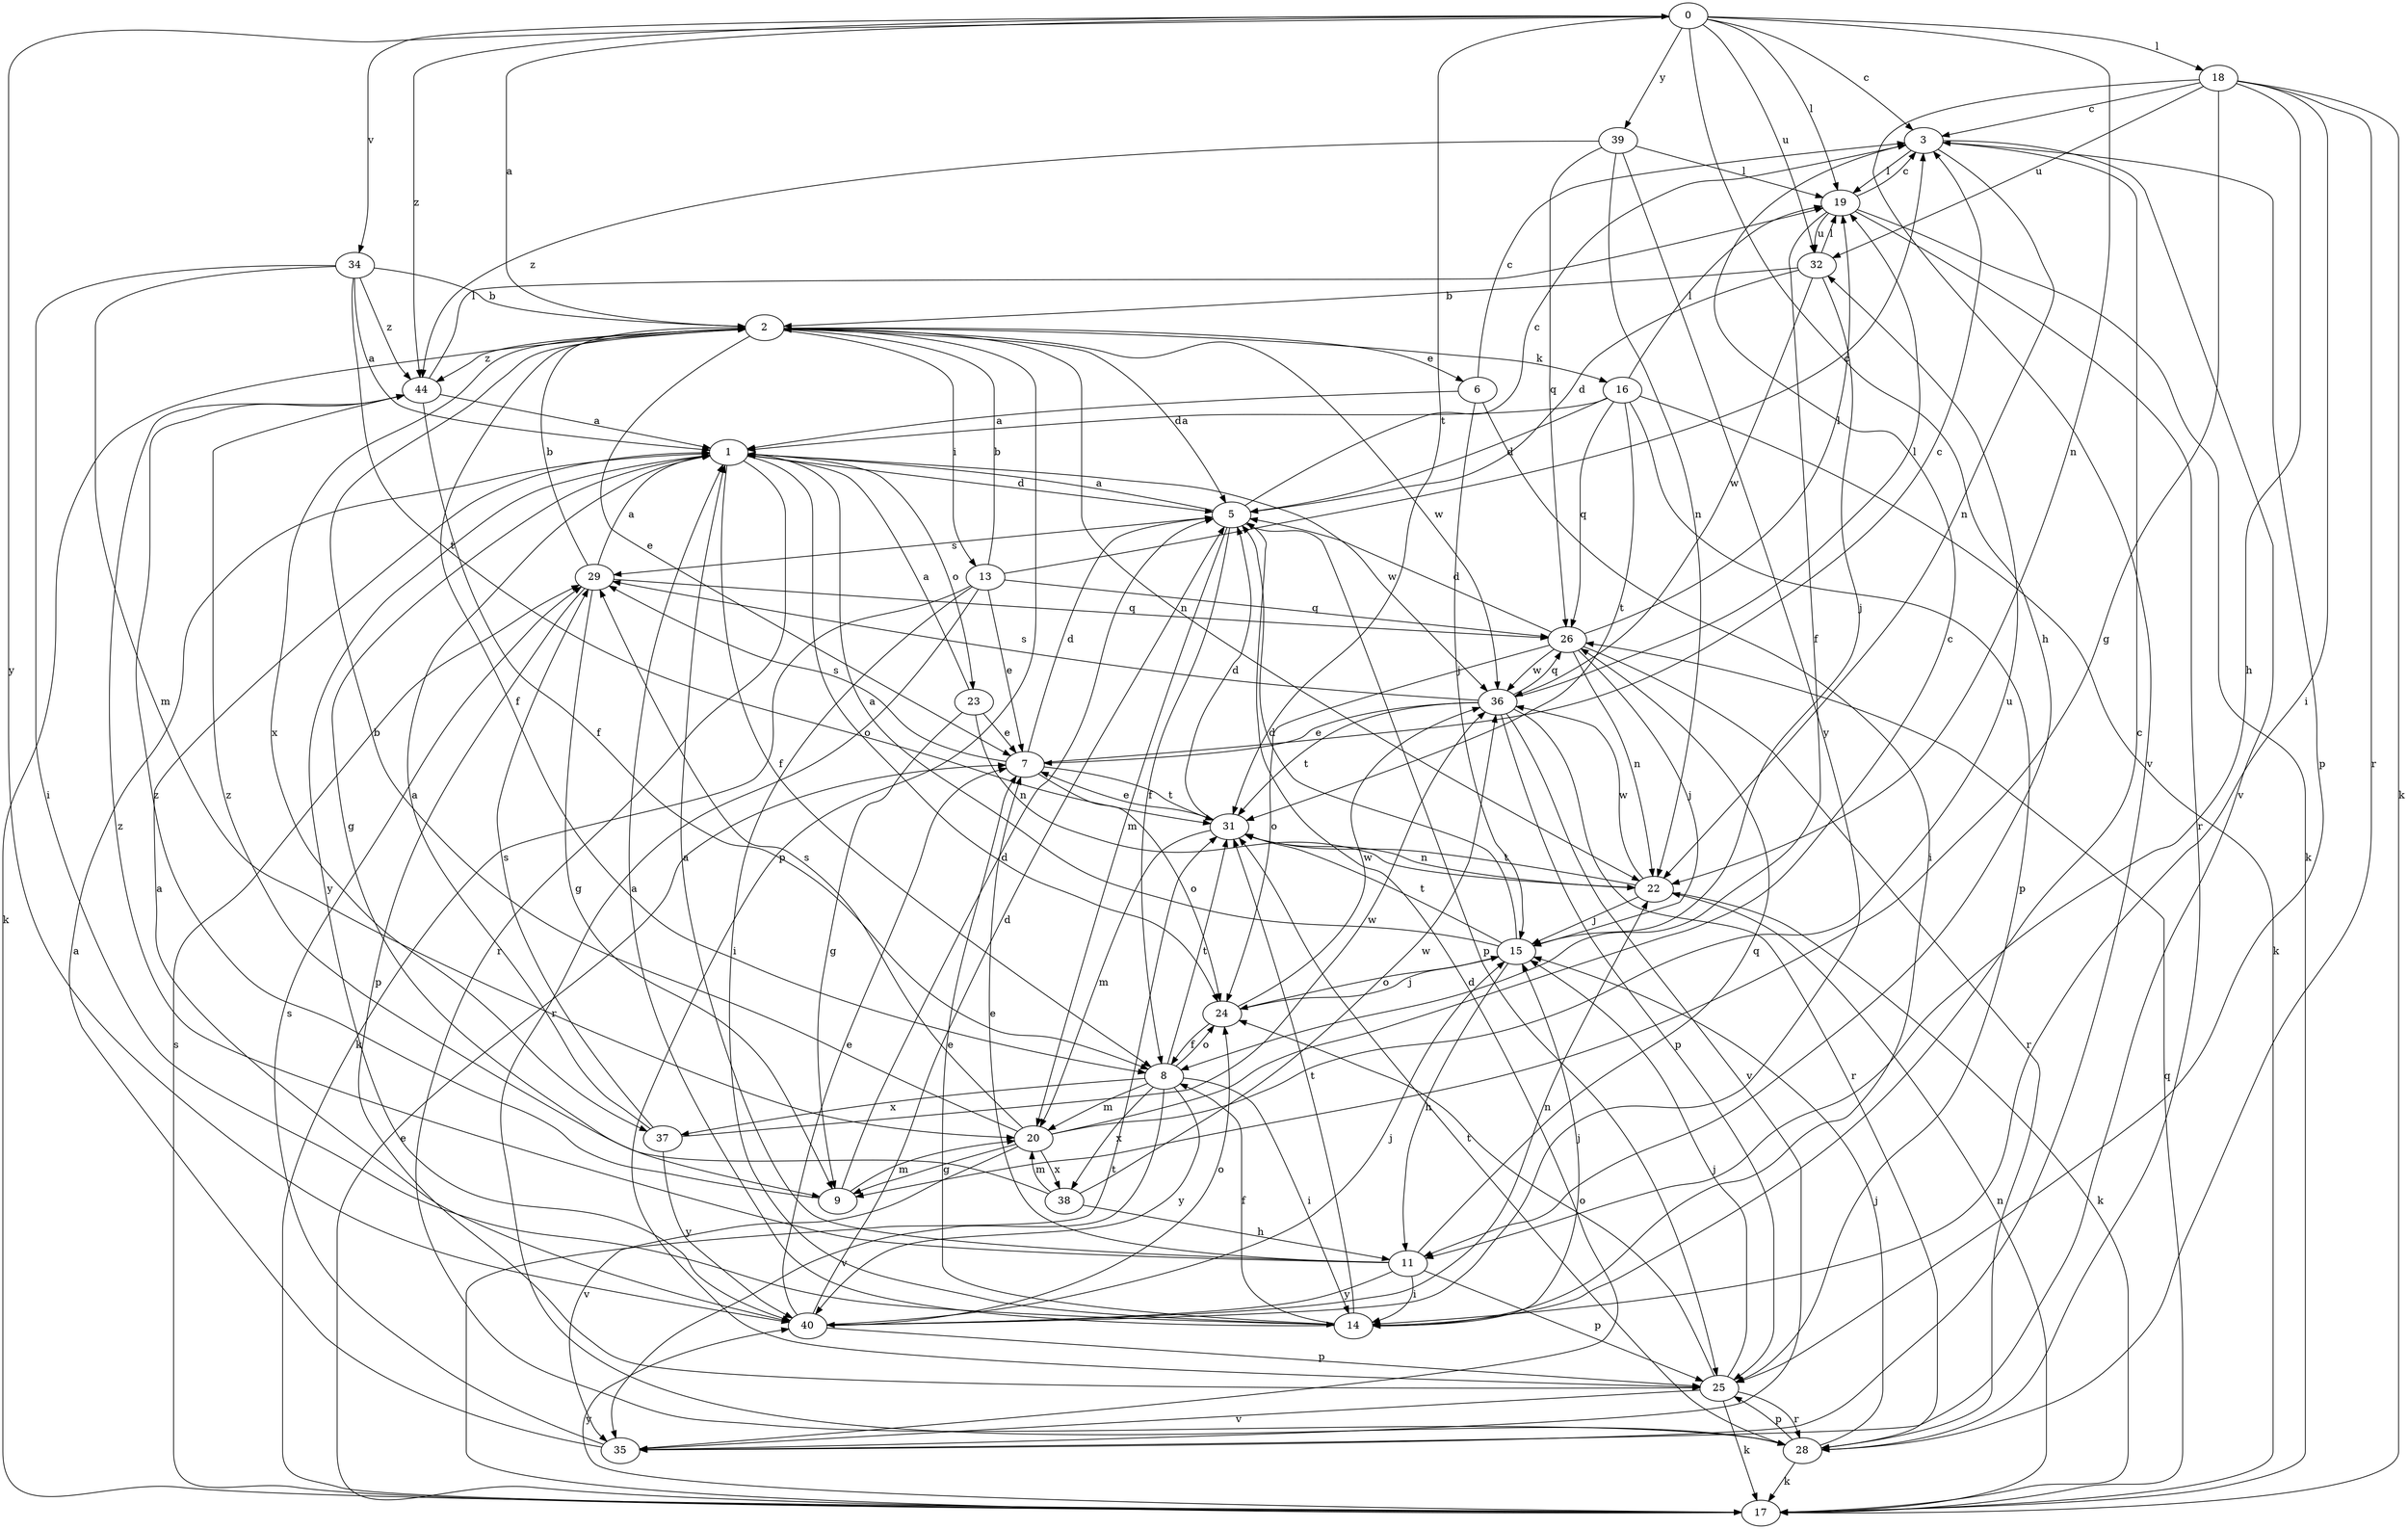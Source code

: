 strict digraph  {
0;
1;
2;
3;
5;
6;
7;
8;
9;
11;
13;
14;
15;
16;
17;
18;
19;
20;
22;
23;
24;
25;
26;
28;
29;
31;
32;
34;
35;
36;
37;
38;
39;
40;
44;
0 -> 3  [label=c];
0 -> 11  [label=h];
0 -> 18  [label=l];
0 -> 19  [label=l];
0 -> 22  [label=n];
0 -> 31  [label=t];
0 -> 32  [label=u];
0 -> 34  [label=v];
0 -> 39  [label=y];
0 -> 40  [label=y];
0 -> 44  [label=z];
1 -> 5  [label=d];
1 -> 8  [label=f];
1 -> 9  [label=g];
1 -> 23  [label=o];
1 -> 24  [label=o];
1 -> 28  [label=r];
1 -> 36  [label=w];
1 -> 40  [label=y];
2 -> 0  [label=a];
2 -> 5  [label=d];
2 -> 6  [label=e];
2 -> 7  [label=e];
2 -> 8  [label=f];
2 -> 13  [label=i];
2 -> 16  [label=k];
2 -> 17  [label=k];
2 -> 22  [label=n];
2 -> 25  [label=p];
2 -> 36  [label=w];
2 -> 37  [label=x];
2 -> 44  [label=z];
3 -> 19  [label=l];
3 -> 22  [label=n];
3 -> 25  [label=p];
3 -> 35  [label=v];
5 -> 1  [label=a];
5 -> 3  [label=c];
5 -> 8  [label=f];
5 -> 20  [label=m];
5 -> 25  [label=p];
5 -> 29  [label=s];
6 -> 1  [label=a];
6 -> 3  [label=c];
6 -> 14  [label=i];
6 -> 15  [label=j];
7 -> 3  [label=c];
7 -> 5  [label=d];
7 -> 24  [label=o];
7 -> 29  [label=s];
7 -> 31  [label=t];
8 -> 14  [label=i];
8 -> 20  [label=m];
8 -> 24  [label=o];
8 -> 31  [label=t];
8 -> 35  [label=v];
8 -> 37  [label=x];
8 -> 38  [label=x];
8 -> 40  [label=y];
9 -> 5  [label=d];
9 -> 20  [label=m];
9 -> 44  [label=z];
11 -> 1  [label=a];
11 -> 7  [label=e];
11 -> 14  [label=i];
11 -> 25  [label=p];
11 -> 26  [label=q];
11 -> 40  [label=y];
11 -> 44  [label=z];
13 -> 2  [label=b];
13 -> 3  [label=c];
13 -> 7  [label=e];
13 -> 14  [label=i];
13 -> 17  [label=k];
13 -> 26  [label=q];
13 -> 28  [label=r];
14 -> 1  [label=a];
14 -> 3  [label=c];
14 -> 7  [label=e];
14 -> 8  [label=f];
14 -> 15  [label=j];
14 -> 31  [label=t];
15 -> 1  [label=a];
15 -> 5  [label=d];
15 -> 11  [label=h];
15 -> 24  [label=o];
15 -> 31  [label=t];
16 -> 1  [label=a];
16 -> 5  [label=d];
16 -> 17  [label=k];
16 -> 19  [label=l];
16 -> 25  [label=p];
16 -> 26  [label=q];
16 -> 31  [label=t];
17 -> 7  [label=e];
17 -> 22  [label=n];
17 -> 26  [label=q];
17 -> 29  [label=s];
17 -> 31  [label=t];
17 -> 40  [label=y];
18 -> 3  [label=c];
18 -> 9  [label=g];
18 -> 11  [label=h];
18 -> 14  [label=i];
18 -> 17  [label=k];
18 -> 28  [label=r];
18 -> 32  [label=u];
18 -> 35  [label=v];
19 -> 3  [label=c];
19 -> 8  [label=f];
19 -> 17  [label=k];
19 -> 28  [label=r];
19 -> 32  [label=u];
20 -> 2  [label=b];
20 -> 3  [label=c];
20 -> 9  [label=g];
20 -> 29  [label=s];
20 -> 32  [label=u];
20 -> 35  [label=v];
20 -> 38  [label=x];
22 -> 15  [label=j];
22 -> 17  [label=k];
22 -> 31  [label=t];
22 -> 36  [label=w];
23 -> 1  [label=a];
23 -> 7  [label=e];
23 -> 9  [label=g];
23 -> 22  [label=n];
24 -> 8  [label=f];
24 -> 15  [label=j];
24 -> 36  [label=w];
25 -> 15  [label=j];
25 -> 17  [label=k];
25 -> 24  [label=o];
25 -> 28  [label=r];
25 -> 35  [label=v];
26 -> 5  [label=d];
26 -> 15  [label=j];
26 -> 19  [label=l];
26 -> 22  [label=n];
26 -> 24  [label=o];
26 -> 28  [label=r];
26 -> 36  [label=w];
28 -> 15  [label=j];
28 -> 17  [label=k];
28 -> 25  [label=p];
28 -> 31  [label=t];
29 -> 1  [label=a];
29 -> 2  [label=b];
29 -> 9  [label=g];
29 -> 25  [label=p];
29 -> 26  [label=q];
31 -> 5  [label=d];
31 -> 7  [label=e];
31 -> 20  [label=m];
31 -> 22  [label=n];
32 -> 2  [label=b];
32 -> 5  [label=d];
32 -> 15  [label=j];
32 -> 19  [label=l];
32 -> 36  [label=w];
34 -> 1  [label=a];
34 -> 2  [label=b];
34 -> 14  [label=i];
34 -> 20  [label=m];
34 -> 31  [label=t];
34 -> 44  [label=z];
35 -> 1  [label=a];
35 -> 5  [label=d];
35 -> 29  [label=s];
36 -> 7  [label=e];
36 -> 19  [label=l];
36 -> 25  [label=p];
36 -> 26  [label=q];
36 -> 28  [label=r];
36 -> 29  [label=s];
36 -> 31  [label=t];
36 -> 35  [label=v];
37 -> 1  [label=a];
37 -> 29  [label=s];
37 -> 36  [label=w];
37 -> 40  [label=y];
38 -> 11  [label=h];
38 -> 20  [label=m];
38 -> 36  [label=w];
38 -> 44  [label=z];
39 -> 19  [label=l];
39 -> 22  [label=n];
39 -> 26  [label=q];
39 -> 40  [label=y];
39 -> 44  [label=z];
40 -> 1  [label=a];
40 -> 5  [label=d];
40 -> 7  [label=e];
40 -> 15  [label=j];
40 -> 22  [label=n];
40 -> 24  [label=o];
40 -> 25  [label=p];
44 -> 1  [label=a];
44 -> 8  [label=f];
44 -> 19  [label=l];
}

